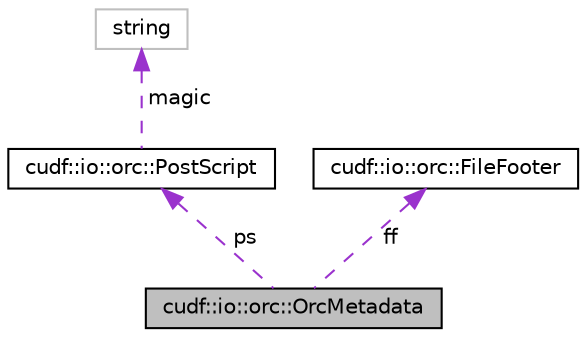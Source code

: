 digraph "cudf::io::orc::OrcMetadata"
{
  edge [fontname="Helvetica",fontsize="10",labelfontname="Helvetica",labelfontsize="10"];
  node [fontname="Helvetica",fontsize="10",shape=record];
  Node1 [label="cudf::io::orc::OrcMetadata",height=0.2,width=0.4,color="black", fillcolor="grey75", style="filled", fontcolor="black"];
  Node2 -> Node1 [dir="back",color="darkorchid3",fontsize="10",style="dashed",label=" ps" ,fontname="Helvetica"];
  Node2 [label="cudf::io::orc::PostScript",height=0.2,width=0.4,color="black", fillcolor="white", style="filled",URL="$structcudf_1_1io_1_1orc_1_1PostScript.html"];
  Node3 -> Node2 [dir="back",color="darkorchid3",fontsize="10",style="dashed",label=" magic" ,fontname="Helvetica"];
  Node3 [label="string",height=0.2,width=0.4,color="grey75", fillcolor="white", style="filled"];
  Node4 -> Node1 [dir="back",color="darkorchid3",fontsize="10",style="dashed",label=" ff" ,fontname="Helvetica"];
  Node4 [label="cudf::io::orc::FileFooter",height=0.2,width=0.4,color="black", fillcolor="white", style="filled",URL="$structcudf_1_1io_1_1orc_1_1FileFooter.html"];
}
